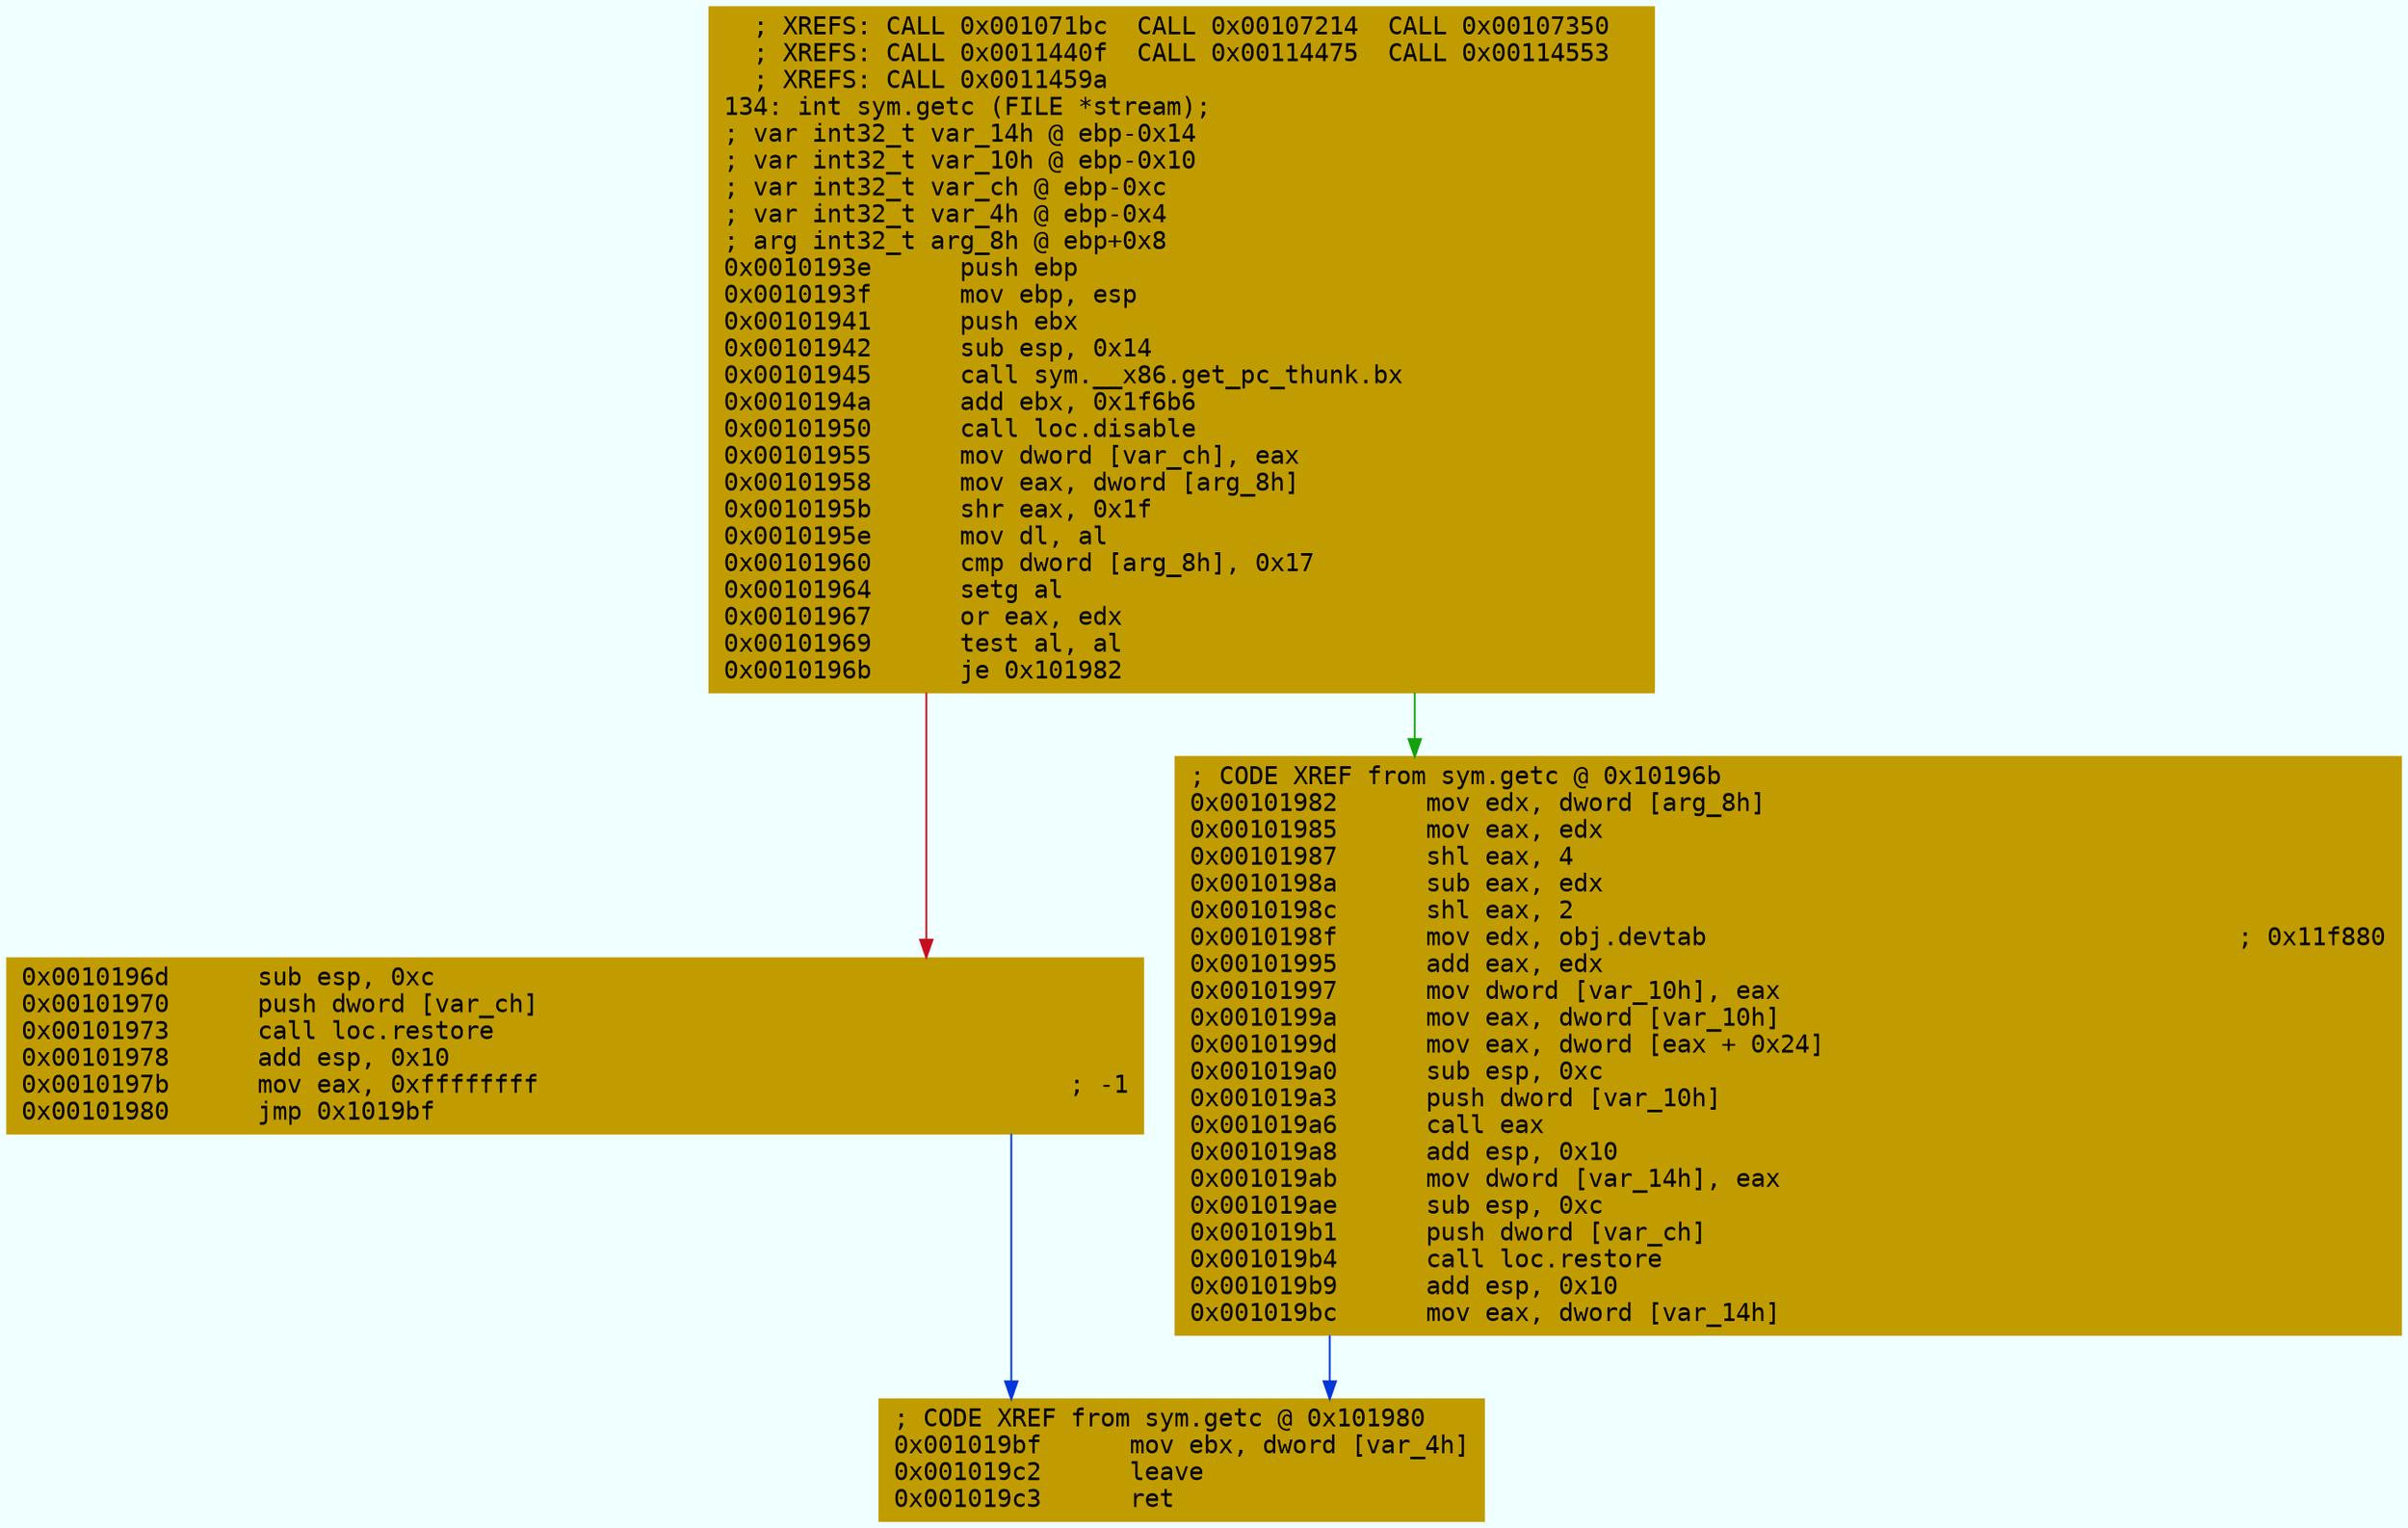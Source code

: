 digraph code {
	graph [bgcolor=azure fontsize=8 fontname="Courier" splines="ortho"];
	node [fillcolor=gray style=filled shape=box];
	edge [arrowhead="normal"];
	"0x0010193e" [URL="sym.getc/0x0010193e", fillcolor="#c19c00",color="#c19c00", fontname="Courier",label="  ; XREFS: CALL 0x001071bc  CALL 0x00107214  CALL 0x00107350  \l  ; XREFS: CALL 0x0011440f  CALL 0x00114475  CALL 0x00114553  \l  ; XREFS: CALL 0x0011459a  \l134: int sym.getc (FILE *stream);\l; var int32_t var_14h @ ebp-0x14\l; var int32_t var_10h @ ebp-0x10\l; var int32_t var_ch @ ebp-0xc\l; var int32_t var_4h @ ebp-0x4\l; arg int32_t arg_8h @ ebp+0x8\l0x0010193e      push ebp\l0x0010193f      mov ebp, esp\l0x00101941      push ebx\l0x00101942      sub esp, 0x14\l0x00101945      call sym.__x86.get_pc_thunk.bx\l0x0010194a      add ebx, 0x1f6b6\l0x00101950      call loc.disable\l0x00101955      mov dword [var_ch], eax\l0x00101958      mov eax, dword [arg_8h]\l0x0010195b      shr eax, 0x1f\l0x0010195e      mov dl, al\l0x00101960      cmp dword [arg_8h], 0x17\l0x00101964      setg al\l0x00101967      or eax, edx\l0x00101969      test al, al\l0x0010196b      je 0x101982\l"]
	"0x0010196d" [URL="sym.getc/0x0010196d", fillcolor="#c19c00",color="#c19c00", fontname="Courier",label="0x0010196d      sub esp, 0xc\l0x00101970      push dword [var_ch]\l0x00101973      call loc.restore\l0x00101978      add esp, 0x10\l0x0010197b      mov eax, 0xffffffff                                    ; -1\l0x00101980      jmp 0x1019bf\l"]
	"0x00101982" [URL="sym.getc/0x00101982", fillcolor="#c19c00",color="#c19c00", fontname="Courier",label="; CODE XREF from sym.getc @ 0x10196b\l0x00101982      mov edx, dword [arg_8h]\l0x00101985      mov eax, edx\l0x00101987      shl eax, 4\l0x0010198a      sub eax, edx\l0x0010198c      shl eax, 2\l0x0010198f      mov edx, obj.devtab                                    ; 0x11f880\l0x00101995      add eax, edx\l0x00101997      mov dword [var_10h], eax\l0x0010199a      mov eax, dword [var_10h]\l0x0010199d      mov eax, dword [eax + 0x24]\l0x001019a0      sub esp, 0xc\l0x001019a3      push dword [var_10h]\l0x001019a6      call eax\l0x001019a8      add esp, 0x10\l0x001019ab      mov dword [var_14h], eax\l0x001019ae      sub esp, 0xc\l0x001019b1      push dword [var_ch]\l0x001019b4      call loc.restore\l0x001019b9      add esp, 0x10\l0x001019bc      mov eax, dword [var_14h]\l"]
	"0x001019bf" [URL="sym.getc/0x001019bf", fillcolor="#c19c00",color="#c19c00", fontname="Courier",label="; CODE XREF from sym.getc @ 0x101980\l0x001019bf      mov ebx, dword [var_4h]\l0x001019c2      leave\l0x001019c3      ret\l"]
        "0x0010193e" -> "0x00101982" [color="#13a10e"];
        "0x0010193e" -> "0x0010196d" [color="#c50f1f"];
        "0x0010196d" -> "0x001019bf" [color="#0037da"];
        "0x00101982" -> "0x001019bf" [color="#0037da"];
}
